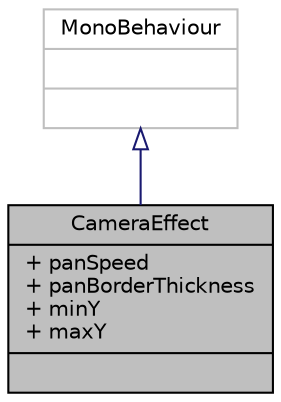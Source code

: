 digraph "CameraEffect"
{
 // LATEX_PDF_SIZE
  edge [fontname="Helvetica",fontsize="10",labelfontname="Helvetica",labelfontsize="10"];
  node [fontname="Helvetica",fontsize="10",shape=record];
  Node1 [label="{CameraEffect\n|+ panSpeed\l+ panBorderThickness\l+ minY\l+ maxY\l|}",height=0.2,width=0.4,color="black", fillcolor="grey75", style="filled", fontcolor="black",tooltip=" "];
  Node2 -> Node1 [dir="back",color="midnightblue",fontsize="10",style="solid",arrowtail="onormal",fontname="Helvetica"];
  Node2 [label="{MonoBehaviour\n||}",height=0.2,width=0.4,color="grey75", fillcolor="white", style="filled",tooltip=" "];
}
